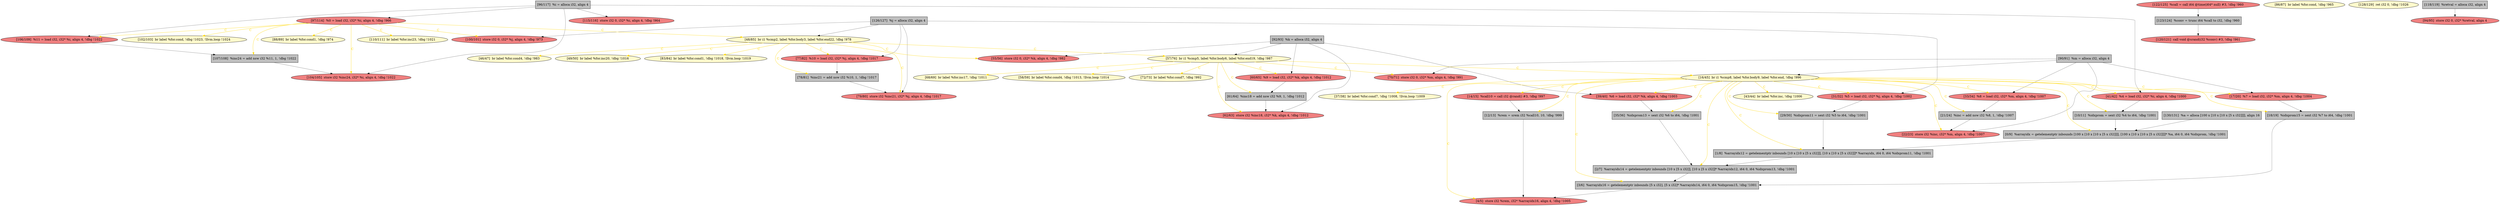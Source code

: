 
digraph G {


node203 [fillcolor=lemonchiffon,label="[102/103]  br label %for.cond, !dbg !1023, !llvm.loop !1024",shape=ellipse,style=filled ]
node198 [fillcolor=lemonchiffon,label="[72/73]  br label %for.cond7, !dbg !992",shape=ellipse,style=filled ]
node204 [fillcolor=grey,label="[130/131]  %a = alloca [100 x [10 x [10 x [5 x i32]]]], align 16",shape=rectangle,style=filled ]
node196 [fillcolor=grey,label="[96/117]  %i = alloca i32, align 4",shape=rectangle,style=filled ]
node194 [fillcolor=grey,label="[61/64]  %inc18 = add nsw i32 %9, 1, !dbg !1012",shape=rectangle,style=filled ]
node193 [fillcolor=lightcoral,label="[39/40]  %6 = load i32, i32* %k, align 4, !dbg !1003",shape=ellipse,style=filled ]
node191 [fillcolor=grey,label="[12/13]  %rem = srem i32 %call10, 10, !dbg !999",shape=rectangle,style=filled ]
node189 [fillcolor=grey,label="[123/124]  %conv = trunc i64 %call to i32, !dbg !960",shape=rectangle,style=filled ]
node200 [fillcolor=lemonchiffon,label="[43/44]  br label %for.inc, !dbg !1006",shape=ellipse,style=filled ]
node188 [fillcolor=grey,label="[2/7]  %arrayidx14 = getelementptr inbounds [10 x [5 x i32]], [10 x [5 x i32]]* %arrayidx12, i64 0, i64 %idxprom13, !dbg !1001",shape=rectangle,style=filled ]
node187 [fillcolor=grey,label="[3/6]  %arrayidx16 = getelementptr inbounds [5 x i32], [5 x i32]* %arrayidx14, i64 0, i64 %idxprom15, !dbg !1001",shape=rectangle,style=filled ]
node183 [fillcolor=grey,label="[1/8]  %arrayidx12 = getelementptr inbounds [10 x [10 x [5 x i32]]], [10 x [10 x [5 x i32]]]* %arrayidx, i64 0, i64 %idxprom11, !dbg !1001",shape=rectangle,style=filled ]
node162 [fillcolor=grey,label="[78/81]  %inc21 = add nsw i32 %10, 1, !dbg !1017",shape=rectangle,style=filled ]
node197 [fillcolor=lightcoral,label="[41/42]  %4 = load i32, i32* %i, align 4, !dbg !1000",shape=ellipse,style=filled ]
node161 [fillcolor=grey,label="[90/91]  %m = alloca i32, align 4",shape=rectangle,style=filled ]
node190 [fillcolor=lemonchiffon,label="[86/87]  br label %for.cond, !dbg !965",shape=ellipse,style=filled ]
node159 [fillcolor=lemonchiffon,label="[57/76]  br i1 %cmp5, label %for.body6, label %for.end19, !dbg !987",shape=ellipse,style=filled ]
node171 [fillcolor=grey,label="[107/108]  %inc24 = add nsw i32 %11, 1, !dbg !1022",shape=rectangle,style=filled ]
node157 [fillcolor=lemonchiffon,label="[68/69]  br label %for.inc17, !dbg !1011",shape=ellipse,style=filled ]
node160 [fillcolor=lemonchiffon,label="[88/89]  br label %for.cond1, !dbg !974",shape=ellipse,style=filled ]
node180 [fillcolor=lemonchiffon,label="[46/47]  br label %for.cond4, !dbg !983",shape=ellipse,style=filled ]
node153 [fillcolor=lightcoral,label="[60/65]  %9 = load i32, i32* %k, align 4, !dbg !1012",shape=ellipse,style=filled ]
node185 [fillcolor=grey,label="[35/36]  %idxprom13 = sext i32 %6 to i64, !dbg !1001",shape=rectangle,style=filled ]
node155 [fillcolor=lightcoral,label="[70/71]  store i32 0, i32* %m, align 4, !dbg !991",shape=ellipse,style=filled ]
node172 [fillcolor=lightcoral,label="[31/32]  %5 = load i32, i32* %j, align 4, !dbg !1002",shape=ellipse,style=filled ]
node147 [fillcolor=lemonchiffon,label="[49/50]  br label %for.inc20, !dbg !1016",shape=ellipse,style=filled ]
node148 [fillcolor=grey,label="[126/127]  %j = alloca i32, align 4",shape=rectangle,style=filled ]
node192 [fillcolor=lightcoral,label="[106/109]  %11 = load i32, i32* %i, align 4, !dbg !1022",shape=ellipse,style=filled ]
node166 [fillcolor=grey,label="[92/93]  %k = alloca i32, align 4",shape=rectangle,style=filled ]
node154 [fillcolor=lightcoral,label="[79/80]  store i32 %inc21, i32* %j, align 4, !dbg !1017",shape=ellipse,style=filled ]
node150 [fillcolor=lightcoral,label="[97/114]  %0 = load i32, i32* %i, align 4, !dbg !966",shape=ellipse,style=filled ]
node152 [fillcolor=lightcoral,label="[62/63]  store i32 %inc18, i32* %k, align 4, !dbg !1012",shape=ellipse,style=filled ]
node179 [fillcolor=lemonchiffon,label="[16/45]  br i1 %cmp8, label %for.body9, label %for.end, !dbg !996",shape=ellipse,style=filled ]
node186 [fillcolor=grey,label="[0/9]  %arrayidx = getelementptr inbounds [100 x [10 x [10 x [5 x i32]]]], [100 x [10 x [10 x [5 x i32]]]]* %a, i64 0, i64 %idxprom, !dbg !1001",shape=rectangle,style=filled ]
node158 [fillcolor=lightcoral,label="[77/82]  %10 = load i32, i32* %j, align 4, !dbg !1017",shape=ellipse,style=filled ]
node149 [fillcolor=lemonchiffon,label="[128/129]  ret i32 0, !dbg !1026",shape=ellipse,style=filled ]
node151 [fillcolor=lemonchiffon,label="[58/59]  br label %for.cond4, !dbg !1013, !llvm.loop !1014",shape=ellipse,style=filled ]
node156 [fillcolor=lemonchiffon,label="[37/38]  br label %for.cond7, !dbg !1008, !llvm.loop !1009",shape=ellipse,style=filled ]
node176 [fillcolor=lightcoral,label="[17/20]  %7 = load i32, i32* %m, align 4, !dbg !1004",shape=ellipse,style=filled ]
node201 [fillcolor=grey,label="[118/119]  %retval = alloca i32, align 4",shape=rectangle,style=filled ]
node163 [fillcolor=lightcoral,label="[115/116]  store i32 0, i32* %i, align 4, !dbg !964",shape=ellipse,style=filled ]
node182 [fillcolor=lightcoral,label="[14/15]  %call10 = call i32 @rand() #3, !dbg !997",shape=ellipse,style=filled ]
node174 [fillcolor=lightcoral,label="[22/23]  store i32 %inc, i32* %m, align 4, !dbg !1007",shape=ellipse,style=filled ]
node164 [fillcolor=lemonchiffon,label="[48/85]  br i1 %cmp2, label %for.body3, label %for.end22, !dbg !978",shape=ellipse,style=filled ]
node165 [fillcolor=grey,label="[21/24]  %inc = add nsw i32 %8, 1, !dbg !1007",shape=rectangle,style=filled ]
node202 [fillcolor=lightcoral,label="[100/101]  store i32 0, i32* %j, align 4, !dbg !973",shape=ellipse,style=filled ]
node199 [fillcolor=lemonchiffon,label="[83/84]  br label %for.cond1, !dbg !1018, !llvm.loop !1019",shape=ellipse,style=filled ]
node169 [fillcolor=lightcoral,label="[4/5]  store i32 %rem, i32* %arrayidx16, align 4, !dbg !1005",shape=ellipse,style=filled ]
node195 [fillcolor=lightcoral,label="[104/105]  store i32 %inc24, i32* %i, align 4, !dbg !1022",shape=ellipse,style=filled ]
node167 [fillcolor=grey,label="[18/19]  %idxprom15 = sext i32 %7 to i64, !dbg !1001",shape=rectangle,style=filled ]
node168 [fillcolor=lightcoral,label="[94/95]  store i32 0, i32* %retval, align 4",shape=ellipse,style=filled ]
node170 [fillcolor=grey,label="[10/11]  %idxprom = sext i32 %4 to i64, !dbg !1001",shape=rectangle,style=filled ]
node173 [fillcolor=grey,label="[29/30]  %idxprom11 = sext i32 %5 to i64, !dbg !1001",shape=rectangle,style=filled ]
node175 [fillcolor=lightcoral,label="[120/121]  call void @srand(i32 %conv) #3, !dbg !961",shape=ellipse,style=filled ]
node184 [fillcolor=lightcoral,label="[55/56]  store i32 0, i32* %k, align 4, !dbg !982",shape=ellipse,style=filled ]
node177 [fillcolor=lightcoral,label="[33/34]  %8 = load i32, i32* %m, align 4, !dbg !1007",shape=ellipse,style=filled ]
node178 [fillcolor=lemonchiffon,label="[110/111]  br label %for.inc23, !dbg !1021",shape=ellipse,style=filled ]
node181 [fillcolor=lightcoral,label="[122/125]  %call = call i64 @time(i64* null) #3, !dbg !960",shape=ellipse,style=filled ]

node158->node162 [style=solid,color=black,label="",penwidth=0.5,fontcolor=black ]
node159->node155 [style=solid,color=gold,label="C",penwidth=1.0,fontcolor=gold ]
node150->node164 [style=solid,color=gold,label="C",penwidth=1.0,fontcolor=gold ]
node162->node154 [style=solid,color=black,label="",penwidth=0.5,fontcolor=black ]
node150->node195 [style=solid,color=gold,label="C",penwidth=1.0,fontcolor=gold ]
node164->node159 [style=solid,color=gold,label="C",penwidth=1.0,fontcolor=gold ]
node179->node182 [style=solid,color=gold,label="C",penwidth=1.0,fontcolor=gold ]
node179->node156 [style=solid,color=gold,label="C",penwidth=1.0,fontcolor=gold ]
node164->node180 [style=solid,color=gold,label="C",penwidth=1.0,fontcolor=gold ]
node179->node176 [style=solid,color=gold,label="C",penwidth=1.0,fontcolor=gold ]
node172->node173 [style=solid,color=black,label="",penwidth=0.5,fontcolor=black ]
node179->node188 [style=solid,color=gold,label="C",penwidth=1.0,fontcolor=gold ]
node182->node191 [style=solid,color=black,label="",penwidth=0.5,fontcolor=black ]
node170->node186 [style=solid,color=black,label="",penwidth=0.5,fontcolor=black ]
node179->node183 [style=solid,color=gold,label="C",penwidth=1.0,fontcolor=gold ]
node159->node151 [style=solid,color=gold,label="C",penwidth=1.0,fontcolor=gold ]
node192->node171 [style=solid,color=black,label="",penwidth=0.5,fontcolor=black ]
node179->node169 [style=solid,color=gold,label="C",penwidth=1.0,fontcolor=gold ]
node159->node157 [style=solid,color=gold,label="C",penwidth=1.0,fontcolor=gold ]
node179->node165 [style=solid,color=gold,label="C",penwidth=1.0,fontcolor=gold ]
node179->node177 [style=solid,color=gold,label="C",penwidth=1.0,fontcolor=gold ]
node161->node174 [style=solid,color=black,label="",penwidth=0.5,fontcolor=black ]
node164->node162 [style=solid,color=gold,label="C",penwidth=1.0,fontcolor=gold ]
node179->node172 [style=solid,color=gold,label="C",penwidth=1.0,fontcolor=gold ]
node150->node192 [style=solid,color=gold,label="C",penwidth=1.0,fontcolor=gold ]
node159->node198 [style=solid,color=gold,label="C",penwidth=1.0,fontcolor=gold ]
node164->node158 [style=solid,color=gold,label="C",penwidth=1.0,fontcolor=gold ]
node179->node173 [style=solid,color=gold,label="C",penwidth=1.0,fontcolor=gold ]
node186->node183 [style=solid,color=black,label="",penwidth=0.5,fontcolor=black ]
node187->node169 [style=solid,color=black,label="",penwidth=0.5,fontcolor=black ]
node159->node179 [style=solid,color=gold,label="C",penwidth=1.0,fontcolor=gold ]
node196->node195 [style=solid,color=black,label="",penwidth=0.5,fontcolor=black ]
node148->node202 [style=solid,color=black,label="",penwidth=0.5,fontcolor=black ]
node150->node203 [style=solid,color=gold,label="C",penwidth=1.0,fontcolor=gold ]
node204->node186 [style=solid,color=black,label="",penwidth=0.5,fontcolor=black ]
node179->node174 [style=solid,color=gold,label="C",penwidth=1.0,fontcolor=gold ]
node185->node188 [style=solid,color=black,label="",penwidth=0.5,fontcolor=black ]
node196->node163 [style=solid,color=black,label="",penwidth=0.5,fontcolor=black ]
node179->node170 [style=solid,color=gold,label="C",penwidth=1.0,fontcolor=gold ]
node150->node202 [style=solid,color=gold,label="C",penwidth=1.0,fontcolor=gold ]
node159->node194 [style=solid,color=gold,label="C",penwidth=1.0,fontcolor=gold ]
node179->node185 [style=solid,color=gold,label="C",penwidth=1.0,fontcolor=gold ]
node148->node154 [style=solid,color=black,label="",penwidth=0.5,fontcolor=black ]
node194->node152 [style=solid,color=black,label="",penwidth=0.5,fontcolor=black ]
node197->node170 [style=solid,color=black,label="",penwidth=0.5,fontcolor=black ]
node164->node184 [style=solid,color=gold,label="C",penwidth=1.0,fontcolor=gold ]
node148->node164 [style=solid,color=black,label="",penwidth=0.5,fontcolor=black ]
node159->node153 [style=solid,color=gold,label="C",penwidth=1.0,fontcolor=gold ]
node148->node158 [style=solid,color=black,label="",penwidth=0.5,fontcolor=black ]
node179->node186 [style=solid,color=gold,label="C",penwidth=1.0,fontcolor=gold ]
node193->node185 [style=solid,color=black,label="",penwidth=0.5,fontcolor=black ]
node166->node193 [style=solid,color=black,label="",penwidth=0.5,fontcolor=black ]
node196->node150 [style=solid,color=black,label="",penwidth=0.5,fontcolor=black ]
node183->node188 [style=solid,color=black,label="",penwidth=0.5,fontcolor=black ]
node150->node178 [style=solid,color=gold,label="C",penwidth=1.0,fontcolor=gold ]
node177->node165 [style=solid,color=black,label="",penwidth=0.5,fontcolor=black ]
node191->node169 [style=solid,color=black,label="",penwidth=0.5,fontcolor=black ]
node188->node187 [style=solid,color=black,label="",penwidth=0.5,fontcolor=black ]
node176->node167 [style=solid,color=black,label="",penwidth=0.5,fontcolor=black ]
node196->node192 [style=solid,color=black,label="",penwidth=0.5,fontcolor=black ]
node159->node152 [style=solid,color=gold,label="C",penwidth=1.0,fontcolor=gold ]
node179->node191 [style=solid,color=gold,label="C",penwidth=1.0,fontcolor=gold ]
node173->node183 [style=solid,color=black,label="",penwidth=0.5,fontcolor=black ]
node166->node152 [style=solid,color=black,label="",penwidth=0.5,fontcolor=black ]
node171->node195 [style=solid,color=black,label="",penwidth=0.5,fontcolor=black ]
node164->node199 [style=solid,color=gold,label="C",penwidth=1.0,fontcolor=gold ]
node165->node174 [style=solid,color=black,label="",penwidth=0.5,fontcolor=black ]
node164->node154 [style=solid,color=gold,label="C",penwidth=1.0,fontcolor=gold ]
node150->node171 [style=solid,color=gold,label="C",penwidth=1.0,fontcolor=gold ]
node179->node187 [style=solid,color=gold,label="C",penwidth=1.0,fontcolor=gold ]
node179->node167 [style=solid,color=gold,label="C",penwidth=1.0,fontcolor=gold ]
node150->node160 [style=solid,color=gold,label="C",penwidth=1.0,fontcolor=gold ]
node161->node177 [style=solid,color=black,label="",penwidth=0.5,fontcolor=black ]
node179->node200 [style=solid,color=gold,label="C",penwidth=1.0,fontcolor=gold ]
node153->node194 [style=solid,color=black,label="",penwidth=0.5,fontcolor=black ]
node164->node147 [style=solid,color=gold,label="C",penwidth=1.0,fontcolor=gold ]
node179->node197 [style=solid,color=gold,label="C",penwidth=1.0,fontcolor=gold ]
node179->node193 [style=solid,color=gold,label="C",penwidth=1.0,fontcolor=gold ]
node181->node189 [style=solid,color=black,label="",penwidth=0.5,fontcolor=black ]
node161->node155 [style=solid,color=black,label="",penwidth=0.5,fontcolor=black ]
node189->node175 [style=solid,color=black,label="",penwidth=0.5,fontcolor=black ]
node166->node184 [style=solid,color=black,label="",penwidth=0.5,fontcolor=black ]
node201->node168 [style=solid,color=black,label="",penwidth=0.5,fontcolor=black ]
node148->node172 [style=solid,color=black,label="",penwidth=0.5,fontcolor=black ]
node166->node159 [style=solid,color=black,label="",penwidth=0.5,fontcolor=black ]
node161->node176 [style=solid,color=black,label="",penwidth=0.5,fontcolor=black ]
node166->node153 [style=solid,color=black,label="",penwidth=0.5,fontcolor=black ]
node196->node197 [style=solid,color=black,label="",penwidth=0.5,fontcolor=black ]
node161->node179 [style=solid,color=black,label="",penwidth=0.5,fontcolor=black ]
node167->node187 [style=solid,color=black,label="",penwidth=0.5,fontcolor=black ]


}
